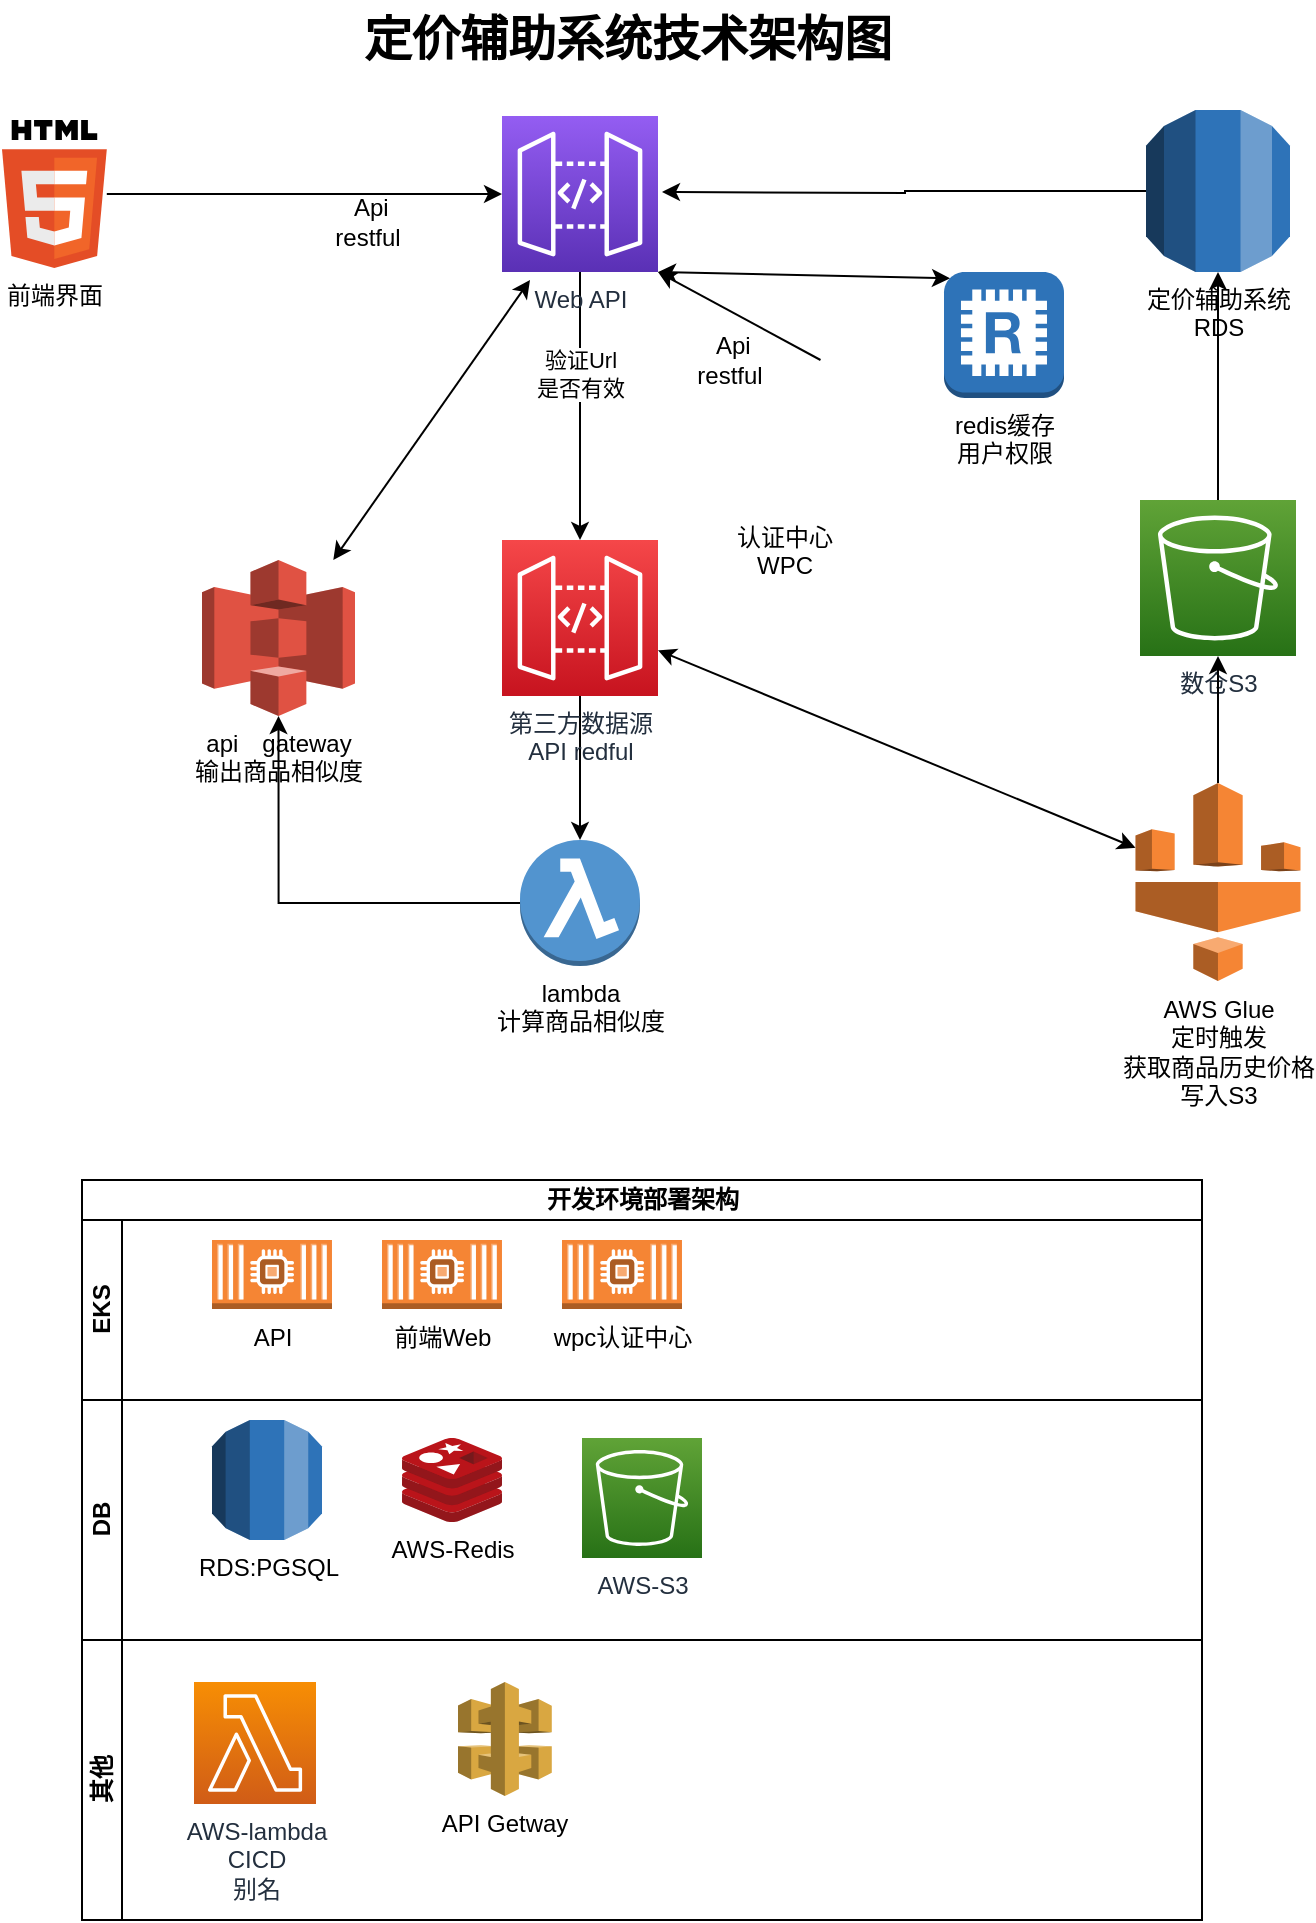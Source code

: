 <mxfile version="14.5.4" type="github">
  <diagram id="cYfa8lgzgTLfVm2sliMU" name="第 1 页">
    <mxGraphModel dx="1004" dy="437" grid="1" gridSize="10" guides="1" tooltips="1" connect="1" arrows="1" fold="1" page="1" pageScale="1" pageWidth="827" pageHeight="1169" math="0" shadow="0">
      <root>
        <mxCell id="0" />
        <mxCell id="1" parent="0" />
        <mxCell id="p6i0D4iLJgfQIYey-O3B-42" value="&lt;font style=&quot;font-size: 24px&quot;&gt;&lt;b&gt;定价辅助系统技术架构图&lt;/b&gt;&lt;/font&gt;" style="text;html=1;strokeColor=none;fillColor=none;align=center;verticalAlign=middle;whiteSpace=wrap;rounded=0;" parent="1" vertex="1">
          <mxGeometry x="213" y="20" width="300" height="40" as="geometry" />
        </mxCell>
        <mxCell id="CDTEr7zxmMwXe-56cR3S-67" style="edgeStyle=orthogonalEdgeStyle;rounded=0;orthogonalLoop=1;jettySize=auto;html=1;" parent="1" source="CDTEr7zxmMwXe-56cR3S-4" target="CDTEr7zxmMwXe-56cR3S-5" edge="1">
          <mxGeometry relative="1" as="geometry" />
        </mxCell>
        <mxCell id="CDTEr7zxmMwXe-56cR3S-4" value="数仓S3" style="points=[[0,0,0],[0.25,0,0],[0.5,0,0],[0.75,0,0],[1,0,0],[0,1,0],[0.25,1,0],[0.5,1,0],[0.75,1,0],[1,1,0],[0,0.25,0],[0,0.5,0],[0,0.75,0],[1,0.25,0],[1,0.5,0],[1,0.75,0]];outlineConnect=0;fontColor=#232F3E;gradientColor=#60A337;gradientDirection=north;fillColor=#277116;strokeColor=#ffffff;dashed=0;verticalLabelPosition=bottom;verticalAlign=top;align=center;html=1;fontSize=12;fontStyle=0;aspect=fixed;shape=mxgraph.aws4.resourceIcon;resIcon=mxgraph.aws4.s3;" parent="1" vertex="1">
          <mxGeometry x="619" y="270" width="78" height="78" as="geometry" />
        </mxCell>
        <mxCell id="CDTEr7zxmMwXe-56cR3S-68" style="edgeStyle=orthogonalEdgeStyle;rounded=0;orthogonalLoop=1;jettySize=auto;html=1;" parent="1" source="CDTEr7zxmMwXe-56cR3S-5" edge="1">
          <mxGeometry relative="1" as="geometry">
            <mxPoint x="380" y="116" as="targetPoint" />
          </mxGeometry>
        </mxCell>
        <mxCell id="CDTEr7zxmMwXe-56cR3S-5" value="定价辅助系统&lt;br&gt;RDS" style="outlineConnect=0;dashed=0;verticalLabelPosition=bottom;verticalAlign=top;align=center;html=1;shape=mxgraph.aws3.rds;fillColor=#2E73B8;gradientColor=none;" parent="1" vertex="1">
          <mxGeometry x="622" y="75" width="72" height="81" as="geometry" />
        </mxCell>
        <mxCell id="CDTEr7zxmMwXe-56cR3S-70" style="edgeStyle=orthogonalEdgeStyle;rounded=0;orthogonalLoop=1;jettySize=auto;html=1;entryX=0.5;entryY=0;entryDx=0;entryDy=0;entryPerimeter=0;" parent="1" source="CDTEr7zxmMwXe-56cR3S-6" target="CDTEr7zxmMwXe-56cR3S-30" edge="1">
          <mxGeometry relative="1" as="geometry" />
        </mxCell>
        <mxCell id="CDTEr7zxmMwXe-56cR3S-86" value="验证Url&lt;br&gt;是否有效" style="edgeLabel;html=1;align=center;verticalAlign=middle;resizable=0;points=[];" parent="CDTEr7zxmMwXe-56cR3S-70" vertex="1" connectable="0">
          <mxGeometry x="-0.242" relative="1" as="geometry">
            <mxPoint as="offset" />
          </mxGeometry>
        </mxCell>
        <mxCell id="CDTEr7zxmMwXe-56cR3S-6" value="Web API" style="points=[[0,0,0],[0.25,0,0],[0.5,0,0],[0.75,0,0],[1,0,0],[0,1,0],[0.25,1,0],[0.5,1,0],[0.75,1,0],[1,1,0],[0,0.25,0],[0,0.5,0],[0,0.75,0],[1,0.25,0],[1,0.5,0],[1,0.75,0]];outlineConnect=0;fontColor=#232F3E;gradientColor=#945DF2;gradientDirection=north;fillColor=#5A30B5;strokeColor=#ffffff;dashed=0;verticalLabelPosition=bottom;verticalAlign=top;align=center;html=1;fontSize=12;fontStyle=0;aspect=fixed;shape=mxgraph.aws4.resourceIcon;resIcon=mxgraph.aws4.api_gateway;" parent="1" vertex="1">
          <mxGeometry x="300" y="78" width="78" height="78" as="geometry" />
        </mxCell>
        <mxCell id="CDTEr7zxmMwXe-56cR3S-15" style="edgeStyle=orthogonalEdgeStyle;rounded=0;orthogonalLoop=1;jettySize=auto;html=1;" parent="1" source="CDTEr7zxmMwXe-56cR3S-7" target="CDTEr7zxmMwXe-56cR3S-6" edge="1">
          <mxGeometry relative="1" as="geometry">
            <mxPoint x="360" y="1040.0" as="targetPoint" />
            <Array as="points" />
          </mxGeometry>
        </mxCell>
        <mxCell id="CDTEr7zxmMwXe-56cR3S-7" value="前端界面" style="dashed=0;outlineConnect=0;html=1;align=center;labelPosition=center;verticalLabelPosition=bottom;verticalAlign=top;shape=mxgraph.weblogos.html5" parent="1" vertex="1">
          <mxGeometry x="50" y="80" width="52.4" height="74" as="geometry" />
        </mxCell>
        <mxCell id="CDTEr7zxmMwXe-56cR3S-17" value="&lt;span lang=&quot;EN-US&quot; style=&quot;font-size: 9.0pt ; font-family: &amp;#34;calibri&amp;#34; , sans-serif&quot;&gt;&amp;nbsp;Api restful&lt;/span&gt;" style="text;html=1;strokeColor=none;fillColor=none;align=center;verticalAlign=middle;whiteSpace=wrap;rounded=0;" parent="1" vertex="1">
          <mxGeometry x="213" y="121" width="40" height="20" as="geometry" />
        </mxCell>
        <mxCell id="CDTEr7zxmMwXe-56cR3S-18" value="认证中心&lt;br&gt;WPC" style="shape=image;html=1;verticalAlign=top;verticalLabelPosition=bottom;labelBackgroundColor=#ffffff;imageAspect=0;aspect=fixed;image=https://cdn4.iconfinder.com/data/icons/general-office/91/General_Office_38-128.png" parent="1" vertex="1">
          <mxGeometry x="403" y="200" width="75" height="75" as="geometry" />
        </mxCell>
        <mxCell id="CDTEr7zxmMwXe-56cR3S-20" value="&lt;span style=&quot;font-family: &amp;#34;calibri&amp;#34; , sans-serif&quot;&gt;&amp;nbsp;Api restful&lt;/span&gt;" style="text;html=1;strokeColor=none;fillColor=none;align=center;verticalAlign=middle;whiteSpace=wrap;rounded=0;" parent="1" vertex="1">
          <mxGeometry x="394" y="190" width="40" height="20" as="geometry" />
        </mxCell>
        <mxCell id="CDTEr7zxmMwXe-56cR3S-79" style="edgeStyle=orthogonalEdgeStyle;rounded=0;orthogonalLoop=1;jettySize=auto;html=1;entryX=0.5;entryY=1;entryDx=0;entryDy=0;entryPerimeter=0;" parent="1" source="CDTEr7zxmMwXe-56cR3S-21" target="CDTEr7zxmMwXe-56cR3S-22" edge="1">
          <mxGeometry relative="1" as="geometry">
            <Array as="points">
              <mxPoint x="188" y="472" />
            </Array>
          </mxGeometry>
        </mxCell>
        <mxCell id="CDTEr7zxmMwXe-56cR3S-21" value="lambda&lt;br&gt;计算商品相似度&lt;br&gt;" style="outlineConnect=0;dashed=0;verticalLabelPosition=bottom;verticalAlign=top;align=center;html=1;shape=mxgraph.aws3.lambda_function;fillColor=#5294CF;gradientColor=none;" parent="1" vertex="1">
          <mxGeometry x="309" y="440" width="60" height="63" as="geometry" />
        </mxCell>
        <mxCell id="CDTEr7zxmMwXe-56cR3S-22" value="api　gateway&lt;br&gt;输出商品相似度" style="outlineConnect=0;dashed=0;verticalLabelPosition=bottom;verticalAlign=top;align=center;html=1;shape=mxgraph.aws3.s3;fillColor=#E05243;gradientColor=none;" parent="1" vertex="1">
          <mxGeometry x="150" y="300" width="76.5" height="78" as="geometry" />
        </mxCell>
        <mxCell id="CDTEr7zxmMwXe-56cR3S-80" style="edgeStyle=orthogonalEdgeStyle;rounded=0;orthogonalLoop=1;jettySize=auto;html=1;" parent="1" source="CDTEr7zxmMwXe-56cR3S-30" target="CDTEr7zxmMwXe-56cR3S-21" edge="1">
          <mxGeometry relative="1" as="geometry" />
        </mxCell>
        <mxCell id="CDTEr7zxmMwXe-56cR3S-30" value="第三方数据源&lt;br&gt;API redful" style="points=[[0,0,0],[0.25,0,0],[0.5,0,0],[0.75,0,0],[1,0,0],[0,1,0],[0.25,1,0],[0.5,1,0],[0.75,1,0],[1,1,0],[0,0.25,0],[0,0.5,0],[0,0.75,0],[1,0.25,0],[1,0.5,0],[1,0.75,0]];outlineConnect=0;fontColor=#232F3E;gradientColor=#F54749;gradientDirection=north;fillColor=#C7131F;strokeColor=#ffffff;dashed=0;verticalLabelPosition=bottom;verticalAlign=top;align=center;html=1;fontSize=12;fontStyle=0;aspect=fixed;shape=mxgraph.aws4.resourceIcon;resIcon=mxgraph.aws4.api_gateway;" parent="1" vertex="1">
          <mxGeometry x="300" y="290" width="78" height="78" as="geometry" />
        </mxCell>
        <mxCell id="CDTEr7zxmMwXe-56cR3S-40" value="redis缓存&lt;br&gt;用户权限" style="outlineConnect=0;dashed=0;verticalLabelPosition=bottom;verticalAlign=top;align=center;html=1;shape=mxgraph.aws3.redis;fillColor=#2E73B8;gradientColor=none;" parent="1" vertex="1">
          <mxGeometry x="521" y="156" width="60" height="63" as="geometry" />
        </mxCell>
        <mxCell id="CDTEr7zxmMwXe-56cR3S-65" style="edgeStyle=orthogonalEdgeStyle;rounded=0;orthogonalLoop=1;jettySize=auto;html=1;exitX=0.5;exitY=0;exitDx=0;exitDy=0;exitPerimeter=0;" parent="1" source="CDTEr7zxmMwXe-56cR3S-62" target="CDTEr7zxmMwXe-56cR3S-4" edge="1">
          <mxGeometry relative="1" as="geometry" />
        </mxCell>
        <mxCell id="CDTEr7zxmMwXe-56cR3S-62" value="AWS Glue&lt;br&gt;定时触发&lt;br&gt;获取商品历史价格&lt;br&gt;写入S3" style="outlineConnect=0;dashed=0;verticalLabelPosition=bottom;verticalAlign=top;align=center;html=1;shape=mxgraph.aws3.glue;fillColor=#F58534;gradientColor=none;" parent="1" vertex="1">
          <mxGeometry x="616.75" y="411.5" width="82.5" height="99" as="geometry" />
        </mxCell>
        <mxCell id="CDTEr7zxmMwXe-56cR3S-69" value="" style="endArrow=classic;startArrow=classic;html=1;exitX=0.05;exitY=0.05;exitDx=0;exitDy=0;exitPerimeter=0;entryX=1;entryY=1;entryDx=0;entryDy=0;entryPerimeter=0;" parent="1" source="CDTEr7zxmMwXe-56cR3S-40" target="CDTEr7zxmMwXe-56cR3S-6" edge="1">
          <mxGeometry width="50" height="50" relative="1" as="geometry">
            <mxPoint x="380" y="230" as="sourcePoint" />
            <mxPoint x="430" y="180" as="targetPoint" />
          </mxGeometry>
        </mxCell>
        <mxCell id="CDTEr7zxmMwXe-56cR3S-72" value="" style="endArrow=classic;startArrow=classic;html=1;" parent="1" source="CDTEr7zxmMwXe-56cR3S-22" edge="1">
          <mxGeometry width="50" height="50" relative="1" as="geometry">
            <mxPoint x="264" y="204" as="sourcePoint" />
            <mxPoint x="314" y="160" as="targetPoint" />
          </mxGeometry>
        </mxCell>
        <mxCell id="CDTEr7zxmMwXe-56cR3S-75" value="" style="endArrow=classic;html=1;entryX=1;entryY=1;entryDx=0;entryDy=0;entryPerimeter=0;exitX=0.75;exitY=0;exitDx=0;exitDy=0;" parent="1" source="CDTEr7zxmMwXe-56cR3S-18" target="CDTEr7zxmMwXe-56cR3S-6" edge="1">
          <mxGeometry width="50" height="50" relative="1" as="geometry">
            <mxPoint x="400" y="270" as="sourcePoint" />
            <mxPoint x="450" y="220" as="targetPoint" />
          </mxGeometry>
        </mxCell>
        <mxCell id="CDTEr7zxmMwXe-56cR3S-76" value="" style="endArrow=classic;startArrow=classic;html=1;" parent="1" source="CDTEr7zxmMwXe-56cR3S-62" target="CDTEr7zxmMwXe-56cR3S-30" edge="1">
          <mxGeometry width="50" height="50" relative="1" as="geometry">
            <mxPoint x="490" y="490" as="sourcePoint" />
            <mxPoint x="540" y="440" as="targetPoint" />
          </mxGeometry>
        </mxCell>
        <mxCell id="CDTEr7zxmMwXe-56cR3S-108" value="开发环境部署架构" style="swimlane;html=1;childLayout=stackLayout;resizeParent=1;resizeParentMax=0;horizontal=1;startSize=20;horizontalStack=0;" parent="1" vertex="1">
          <mxGeometry x="90" y="610" width="560" height="370" as="geometry" />
        </mxCell>
        <mxCell id="CDTEr7zxmMwXe-56cR3S-109" value="EKS" style="swimlane;html=1;startSize=20;horizontal=0;" parent="CDTEr7zxmMwXe-56cR3S-108" vertex="1">
          <mxGeometry y="20" width="560" height="90" as="geometry" />
        </mxCell>
        <mxCell id="CDTEr7zxmMwXe-56cR3S-113" value="API" style="outlineConnect=0;dashed=0;verticalLabelPosition=bottom;verticalAlign=top;align=center;html=1;shape=mxgraph.aws3.ec2_compute_container_2;fillColor=#F58534;gradientColor=none;" parent="CDTEr7zxmMwXe-56cR3S-109" vertex="1">
          <mxGeometry x="65" y="10" width="60" height="34.5" as="geometry" />
        </mxCell>
        <mxCell id="CDTEr7zxmMwXe-56cR3S-114" value="wpc认证中心" style="outlineConnect=0;dashed=0;verticalLabelPosition=bottom;verticalAlign=top;align=center;html=1;shape=mxgraph.aws3.ec2_compute_container_2;fillColor=#F58534;gradientColor=none;" parent="CDTEr7zxmMwXe-56cR3S-109" vertex="1">
          <mxGeometry x="240" y="10" width="60" height="34.5" as="geometry" />
        </mxCell>
        <mxCell id="CDTEr7zxmMwXe-56cR3S-115" value="前端Web" style="outlineConnect=0;dashed=0;verticalLabelPosition=bottom;verticalAlign=top;align=center;html=1;shape=mxgraph.aws3.ec2_compute_container_2;fillColor=#F58534;gradientColor=none;" parent="CDTEr7zxmMwXe-56cR3S-109" vertex="1">
          <mxGeometry x="150" y="10" width="60" height="34.5" as="geometry" />
        </mxCell>
        <mxCell id="CDTEr7zxmMwXe-56cR3S-110" value="DB" style="swimlane;html=1;startSize=20;horizontal=0;" parent="CDTEr7zxmMwXe-56cR3S-108" vertex="1">
          <mxGeometry y="110" width="560" height="120" as="geometry" />
        </mxCell>
        <mxCell id="CDTEr7zxmMwXe-56cR3S-117" value="RDS:PGSQL" style="outlineConnect=0;dashed=0;verticalLabelPosition=bottom;verticalAlign=top;align=center;html=1;shape=mxgraph.aws3.rds;fillColor=#2E73B8;gradientColor=none;" parent="CDTEr7zxmMwXe-56cR3S-110" vertex="1">
          <mxGeometry x="65" y="10" width="55" height="60" as="geometry" />
        </mxCell>
        <mxCell id="CDTEr7zxmMwXe-56cR3S-118" value="AWS-Redis" style="aspect=fixed;html=1;points=[];align=center;image;fontSize=12;image=img/lib/mscae/Cache_Redis_Product.svg;" parent="CDTEr7zxmMwXe-56cR3S-110" vertex="1">
          <mxGeometry x="160" y="19" width="50" height="42" as="geometry" />
        </mxCell>
        <mxCell id="CDTEr7zxmMwXe-56cR3S-119" value="AWS-S3" style="points=[[0,0,0],[0.25,0,0],[0.5,0,0],[0.75,0,0],[1,0,0],[0,1,0],[0.25,1,0],[0.5,1,0],[0.75,1,0],[1,1,0],[0,0.25,0],[0,0.5,0],[0,0.75,0],[1,0.25,0],[1,0.5,0],[1,0.75,0]];outlineConnect=0;fontColor=#232F3E;gradientColor=#60A337;gradientDirection=north;fillColor=#277116;strokeColor=#ffffff;dashed=0;verticalLabelPosition=bottom;verticalAlign=top;align=center;html=1;fontSize=12;fontStyle=0;aspect=fixed;shape=mxgraph.aws4.resourceIcon;resIcon=mxgraph.aws4.s3;" parent="CDTEr7zxmMwXe-56cR3S-110" vertex="1">
          <mxGeometry x="250" y="19" width="60" height="60" as="geometry" />
        </mxCell>
        <mxCell id="CDTEr7zxmMwXe-56cR3S-111" value="其他" style="swimlane;html=1;startSize=20;horizontal=0;" parent="CDTEr7zxmMwXe-56cR3S-108" vertex="1">
          <mxGeometry y="230" width="560" height="140" as="geometry" />
        </mxCell>
        <mxCell id="CDTEr7zxmMwXe-56cR3S-120" value="AWS-lambda&lt;br&gt;CICD&lt;br&gt;别名" style="points=[[0,0,0],[0.25,0,0],[0.5,0,0],[0.75,0,0],[1,0,0],[0,1,0],[0.25,1,0],[0.5,1,0],[0.75,1,0],[1,1,0],[0,0.25,0],[0,0.5,0],[0,0.75,0],[1,0.25,0],[1,0.5,0],[1,0.75,0]];outlineConnect=0;fontColor=#232F3E;gradientColor=#F78E04;gradientDirection=north;fillColor=#D05C17;strokeColor=#ffffff;dashed=0;verticalLabelPosition=bottom;verticalAlign=top;align=center;html=1;fontSize=12;fontStyle=0;aspect=fixed;shape=mxgraph.aws4.resourceIcon;resIcon=mxgraph.aws4.lambda;" parent="CDTEr7zxmMwXe-56cR3S-111" vertex="1">
          <mxGeometry x="56" y="21" width="61" height="61" as="geometry" />
        </mxCell>
        <mxCell id="CDTEr7zxmMwXe-56cR3S-121" value="API Getway" style="outlineConnect=0;dashed=0;verticalLabelPosition=bottom;verticalAlign=top;align=center;html=1;shape=mxgraph.aws3.api_gateway;fillColor=#D9A741;gradientColor=none;" parent="CDTEr7zxmMwXe-56cR3S-111" vertex="1">
          <mxGeometry x="188" y="21" width="46.89" height="57" as="geometry" />
        </mxCell>
      </root>
    </mxGraphModel>
  </diagram>
</mxfile>

